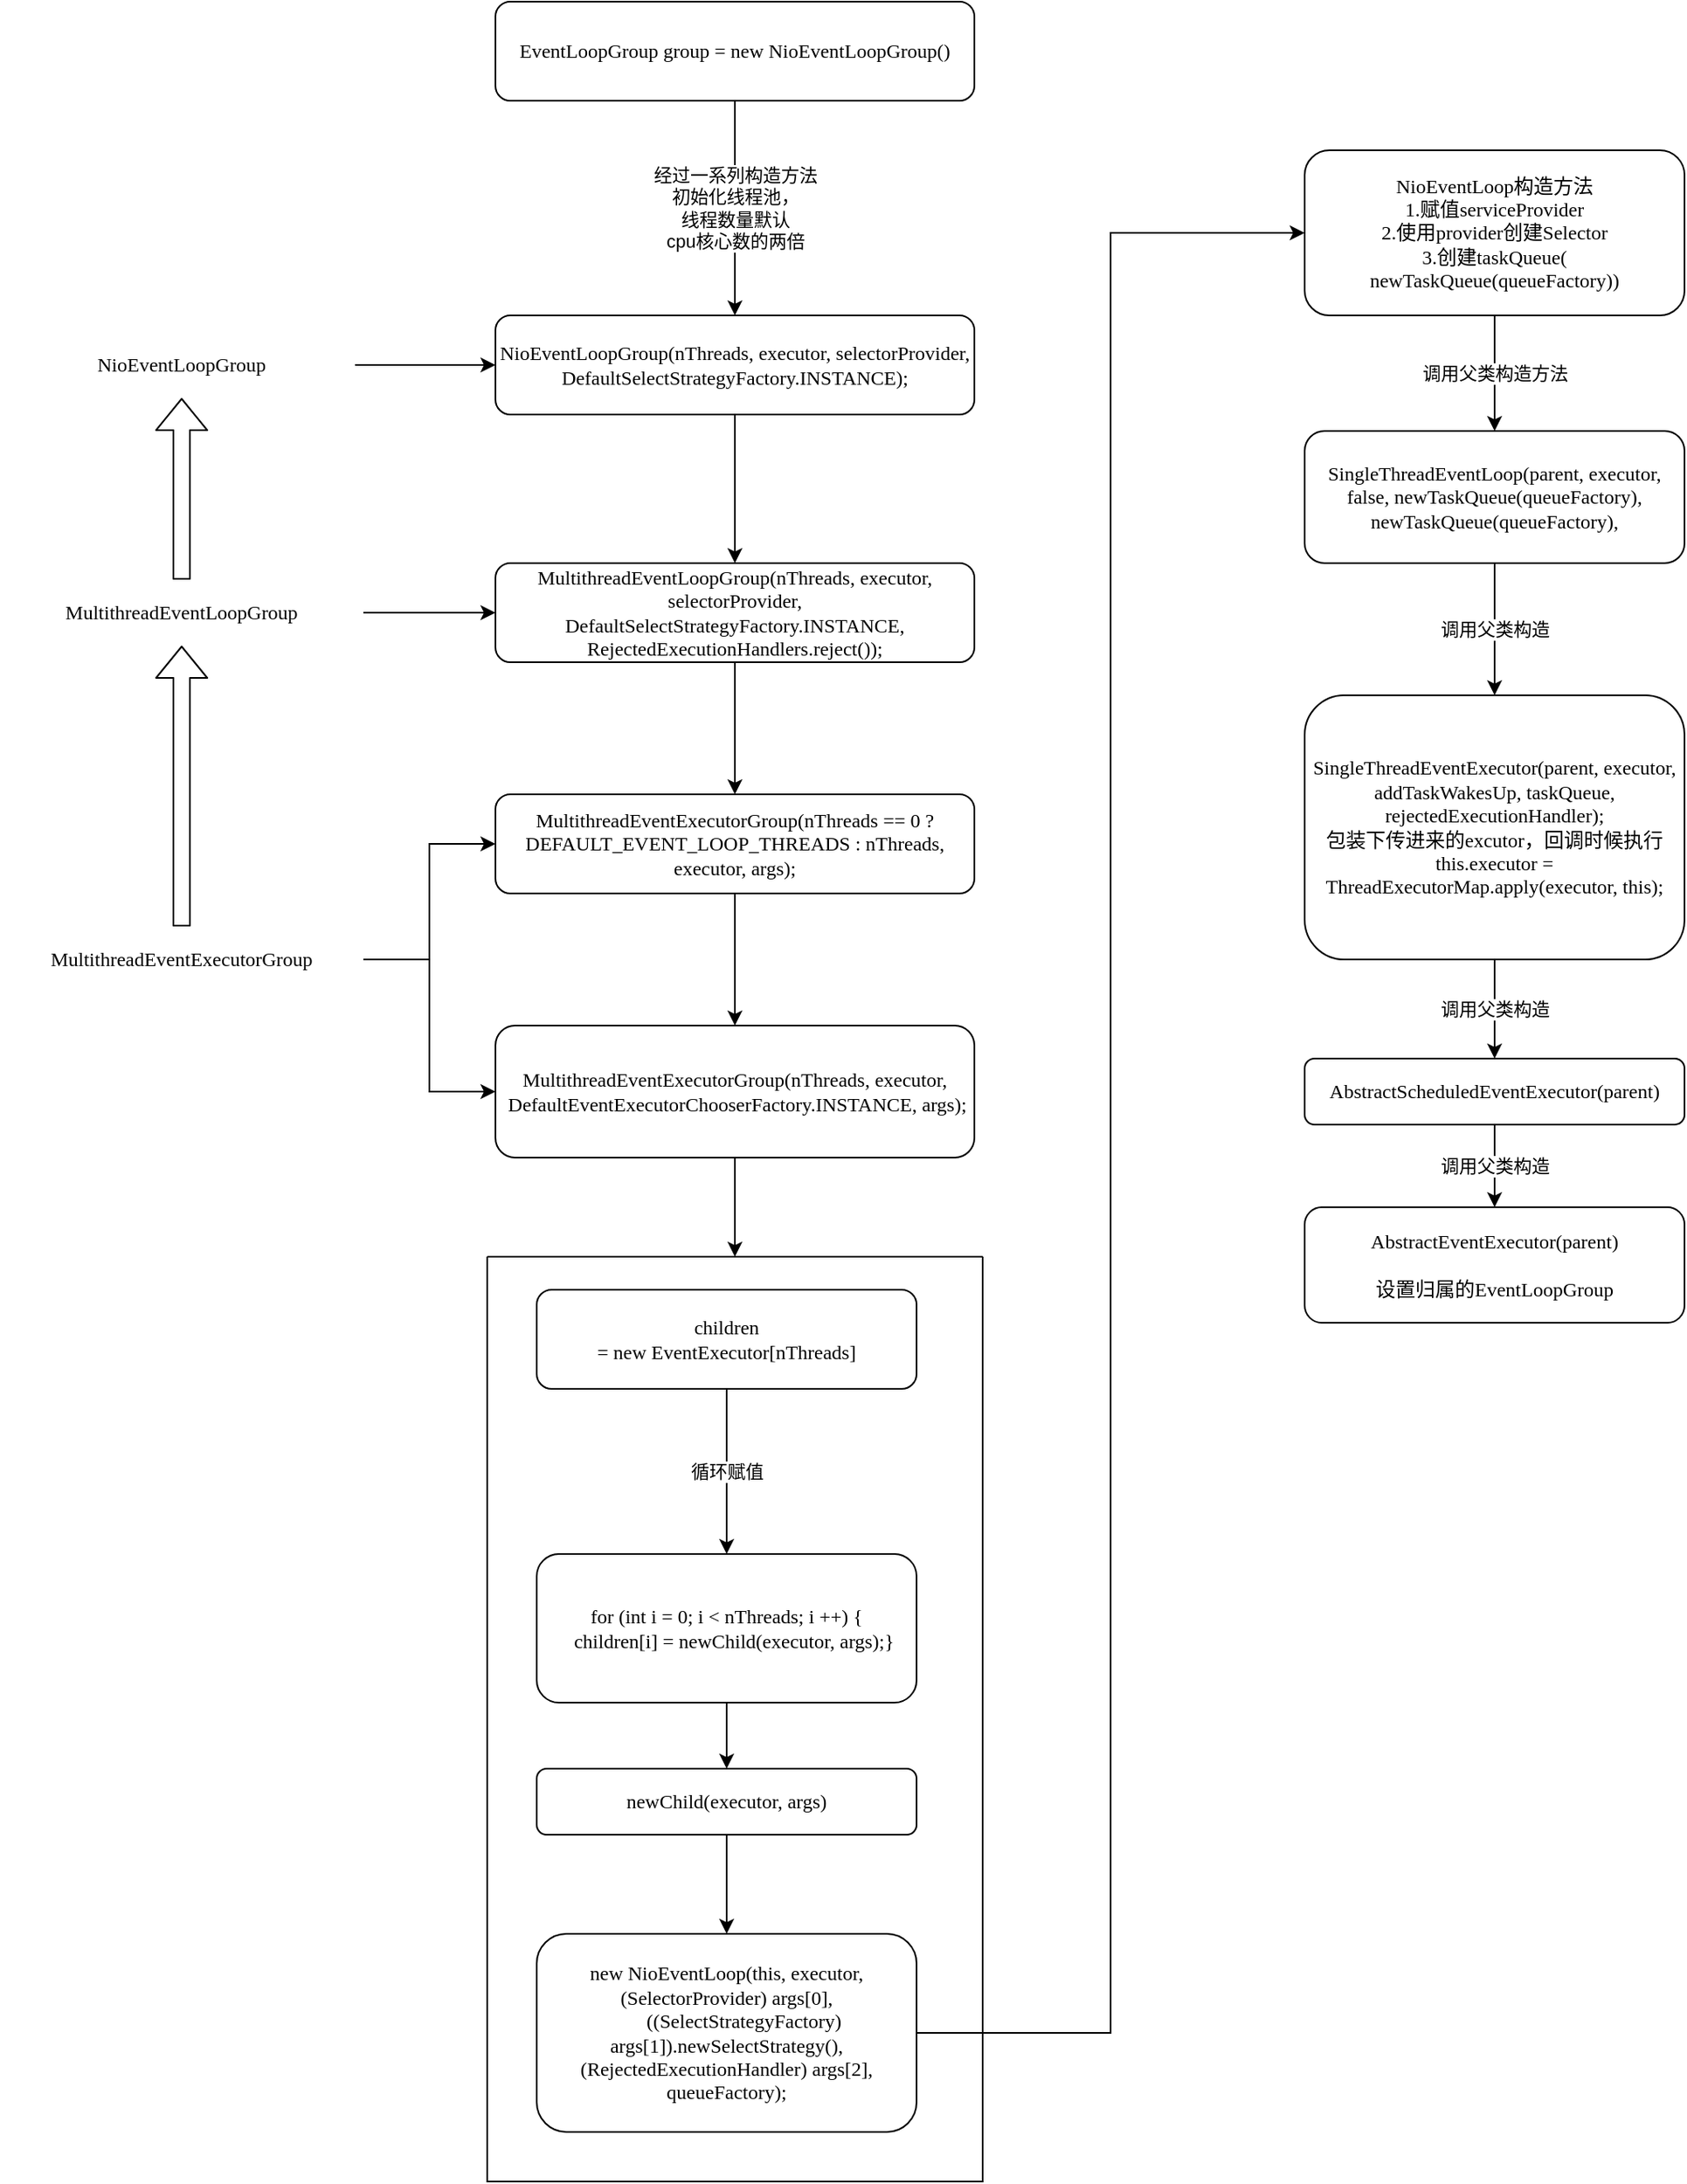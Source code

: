 <mxfile version="14.9.2" type="github"><diagram id="C5RBs43oDa-KdzZeNtuy" name="Page-1"><mxGraphModel dx="2692" dy="547" grid="1" gridSize="10" guides="1" tooltips="1" connect="1" arrows="1" fold="1" page="1" pageScale="1" pageWidth="827" pageHeight="1169" math="0" shadow="0"><root><mxCell id="WIyWlLk6GJQsqaUBKTNV-0"/><mxCell id="WIyWlLk6GJQsqaUBKTNV-1" parent="WIyWlLk6GJQsqaUBKTNV-0"/><mxCell id="ViQr8SO55YqNYNJ8lVar-2" value="经过一系列构造方法&lt;br&gt;初始化线程池，&lt;br&gt;线程数量默认&lt;br&gt;cpu核心数的两倍" style="edgeStyle=orthogonalEdgeStyle;rounded=0;orthogonalLoop=1;jettySize=auto;html=1;entryX=0.5;entryY=0;entryDx=0;entryDy=0;" parent="WIyWlLk6GJQsqaUBKTNV-1" source="WIyWlLk6GJQsqaUBKTNV-3" target="ViQr8SO55YqNYNJ8lVar-1" edge="1"><mxGeometry relative="1" as="geometry"/></mxCell><mxCell id="WIyWlLk6GJQsqaUBKTNV-3" value="EventLoopGroup group = new NioEventLoopGroup()" style="rounded=1;whiteSpace=wrap;html=1;fontSize=12;glass=0;strokeWidth=1;shadow=0;fontFamily=Lucida Console;" parent="WIyWlLk6GJQsqaUBKTNV-1" vertex="1"><mxGeometry x="-1160" y="10" width="290" height="60" as="geometry"/></mxCell><mxCell id="ViQr8SO55YqNYNJ8lVar-5" style="edgeStyle=orthogonalEdgeStyle;rounded=0;orthogonalLoop=1;jettySize=auto;html=1;exitX=0.5;exitY=1;exitDx=0;exitDy=0;fontFamily=Lucida Console;fontColor=#000000;" parent="WIyWlLk6GJQsqaUBKTNV-1" source="ViQr8SO55YqNYNJ8lVar-1" edge="1"><mxGeometry relative="1" as="geometry"><mxPoint x="-1015" y="350" as="targetPoint"/></mxGeometry></mxCell><mxCell id="ViQr8SO55YqNYNJ8lVar-1" value="NioEventLoopGroup(nThreads, executor, selectorProvider, DefaultSelectStrategyFactory.INSTANCE);" style="rounded=1;align=center;verticalAlign=middle;labelPosition=center;verticalLabelPosition=middle;labelBackgroundColor=none;html=1;whiteSpace=wrap;fontFamily=Lucida Console;" parent="WIyWlLk6GJQsqaUBKTNV-1" vertex="1"><mxGeometry x="-1160" y="200" width="290" height="60" as="geometry"/></mxCell><mxCell id="ViQr8SO55YqNYNJ8lVar-8" style="edgeStyle=orthogonalEdgeStyle;rounded=0;orthogonalLoop=1;jettySize=auto;html=1;exitX=0.5;exitY=1;exitDx=0;exitDy=0;entryX=0.5;entryY=0;entryDx=0;entryDy=0;fontFamily=Lucida Console;fontColor=#000000;" parent="WIyWlLk6GJQsqaUBKTNV-1" source="ViQr8SO55YqNYNJ8lVar-4" target="ViQr8SO55YqNYNJ8lVar-7" edge="1"><mxGeometry relative="1" as="geometry"/></mxCell><mxCell id="ViQr8SO55YqNYNJ8lVar-4" value="MultithreadEventLoopGroup(nThreads, executor, selectorProvider, DefaultSelectStrategyFactory.INSTANCE,&lt;br&gt;RejectedExecutionHandlers.reject());" style="rounded=1;align=center;verticalAlign=middle;labelPosition=center;verticalLabelPosition=middle;labelBackgroundColor=none;html=1;whiteSpace=wrap;fontFamily=Lucida Console;" parent="WIyWlLk6GJQsqaUBKTNV-1" vertex="1"><mxGeometry x="-1160" y="350" width="290" height="60" as="geometry"/></mxCell><mxCell id="ViQr8SO55YqNYNJ8lVar-10" style="edgeStyle=orthogonalEdgeStyle;rounded=0;orthogonalLoop=1;jettySize=auto;html=1;exitX=0.5;exitY=1;exitDx=0;exitDy=0;entryX=0.5;entryY=0;entryDx=0;entryDy=0;fontFamily=Lucida Console;fontColor=#000000;" parent="WIyWlLk6GJQsqaUBKTNV-1" source="ViQr8SO55YqNYNJ8lVar-7" target="ViQr8SO55YqNYNJ8lVar-9" edge="1"><mxGeometry relative="1" as="geometry"/></mxCell><mxCell id="ViQr8SO55YqNYNJ8lVar-7" value="MultithreadEventExecutorGroup(nThreads == 0 ? DEFAULT_EVENT_LOOP_THREADS : nThreads, executor, args);" style="rounded=1;align=center;verticalAlign=middle;labelPosition=center;verticalLabelPosition=middle;labelBackgroundColor=none;html=1;whiteSpace=wrap;fontFamily=Lucida Console;" parent="WIyWlLk6GJQsqaUBKTNV-1" vertex="1"><mxGeometry x="-1160" y="490" width="290" height="60" as="geometry"/></mxCell><mxCell id="ViQr8SO55YqNYNJ8lVar-39" style="edgeStyle=orthogonalEdgeStyle;rounded=0;orthogonalLoop=1;jettySize=auto;html=1;exitX=0.5;exitY=1;exitDx=0;exitDy=0;entryX=0.5;entryY=0;entryDx=0;entryDy=0;fontFamily=Lucida Console;fontColor=#000000;" parent="WIyWlLk6GJQsqaUBKTNV-1" source="ViQr8SO55YqNYNJ8lVar-9" target="ViQr8SO55YqNYNJ8lVar-38" edge="1"><mxGeometry relative="1" as="geometry"/></mxCell><mxCell id="ViQr8SO55YqNYNJ8lVar-9" value="MultithreadEventExecutorGroup(nThreads, executor,&lt;br&gt;&amp;nbsp;DefaultEventExecutorChooserFactory.INSTANCE, args);" style="rounded=1;align=center;verticalAlign=middle;labelPosition=center;verticalLabelPosition=middle;labelBackgroundColor=none;html=1;whiteSpace=wrap;fontFamily=Lucida Console;" parent="WIyWlLk6GJQsqaUBKTNV-1" vertex="1"><mxGeometry x="-1160" y="630" width="290" height="80" as="geometry"/></mxCell><mxCell id="ViQr8SO55YqNYNJ8lVar-17" style="edgeStyle=orthogonalEdgeStyle;rounded=0;orthogonalLoop=1;jettySize=auto;html=1;entryX=0;entryY=0.5;entryDx=0;entryDy=0;fontFamily=Lucida Console;fontColor=#000000;exitX=1;exitY=0.5;exitDx=0;exitDy=0;" parent="WIyWlLk6GJQsqaUBKTNV-1" source="ViQr8SO55YqNYNJ8lVar-19" target="ViQr8SO55YqNYNJ8lVar-7" edge="1"><mxGeometry relative="1" as="geometry"><mxPoint x="-1200" y="582.5" as="sourcePoint"/></mxGeometry></mxCell><mxCell id="ViQr8SO55YqNYNJ8lVar-20" style="edgeStyle=orthogonalEdgeStyle;rounded=0;orthogonalLoop=1;jettySize=auto;html=1;exitX=1;exitY=0.5;exitDx=0;exitDy=0;entryX=0;entryY=0.5;entryDx=0;entryDy=0;fontFamily=Lucida Console;fontColor=#000000;" parent="WIyWlLk6GJQsqaUBKTNV-1" source="ViQr8SO55YqNYNJ8lVar-19" target="ViQr8SO55YqNYNJ8lVar-9" edge="1"><mxGeometry relative="1" as="geometry"/></mxCell><mxCell id="ViQr8SO55YqNYNJ8lVar-19" value="MultithreadEventExecutorGroup" style="text;html=1;strokeColor=none;fillColor=none;align=center;verticalAlign=middle;whiteSpace=wrap;rounded=0;labelBackgroundColor=none;fontFamily=Lucida Console;fontColor=#000000;" parent="WIyWlLk6GJQsqaUBKTNV-1" vertex="1"><mxGeometry x="-1460" y="570" width="220" height="40" as="geometry"/></mxCell><mxCell id="ViQr8SO55YqNYNJ8lVar-23" style="edgeStyle=orthogonalEdgeStyle;rounded=0;orthogonalLoop=1;jettySize=auto;html=1;entryX=0;entryY=0.5;entryDx=0;entryDy=0;fontFamily=Lucida Console;fontColor=#000000;" parent="WIyWlLk6GJQsqaUBKTNV-1" source="ViQr8SO55YqNYNJ8lVar-21" target="ViQr8SO55YqNYNJ8lVar-4" edge="1"><mxGeometry relative="1" as="geometry"/></mxCell><mxCell id="ViQr8SO55YqNYNJ8lVar-21" value="MultithreadEventLoopGroup" style="text;html=1;strokeColor=none;fillColor=none;align=center;verticalAlign=middle;whiteSpace=wrap;rounded=0;labelBackgroundColor=none;fontFamily=Lucida Console;fontColor=#000000;" parent="WIyWlLk6GJQsqaUBKTNV-1" vertex="1"><mxGeometry x="-1460" y="360" width="220" height="40" as="geometry"/></mxCell><mxCell id="ViQr8SO55YqNYNJ8lVar-24" style="edgeStyle=orthogonalEdgeStyle;rounded=0;orthogonalLoop=1;jettySize=auto;html=1;entryX=0;entryY=0.5;entryDx=0;entryDy=0;fontFamily=Lucida Console;fontColor=#000000;" parent="WIyWlLk6GJQsqaUBKTNV-1" source="ViQr8SO55YqNYNJ8lVar-22" target="ViQr8SO55YqNYNJ8lVar-1" edge="1"><mxGeometry relative="1" as="geometry"/></mxCell><mxCell id="ViQr8SO55YqNYNJ8lVar-22" value="NioEventLoopGroup" style="text;html=1;strokeColor=none;fillColor=none;align=center;verticalAlign=middle;whiteSpace=wrap;rounded=0;labelBackgroundColor=none;fontFamily=Lucida Console;fontColor=#000000;" parent="WIyWlLk6GJQsqaUBKTNV-1" vertex="1"><mxGeometry x="-1455" y="210" width="210" height="40" as="geometry"/></mxCell><mxCell id="ViQr8SO55YqNYNJ8lVar-25" value="" style="shape=flexArrow;endArrow=classic;html=1;fontFamily=Lucida Console;fontColor=#000000;" parent="WIyWlLk6GJQsqaUBKTNV-1" target="ViQr8SO55YqNYNJ8lVar-22" edge="1"><mxGeometry width="50" height="50" relative="1" as="geometry"><mxPoint x="-1350" y="360" as="sourcePoint"/><mxPoint x="-1480" y="230" as="targetPoint"/></mxGeometry></mxCell><mxCell id="ViQr8SO55YqNYNJ8lVar-26" value="" style="shape=flexArrow;endArrow=classic;html=1;fontFamily=Lucida Console;fontColor=#000000;exitX=0.5;exitY=0;exitDx=0;exitDy=0;entryX=0.5;entryY=1;entryDx=0;entryDy=0;" parent="WIyWlLk6GJQsqaUBKTNV-1" source="ViQr8SO55YqNYNJ8lVar-19" target="ViQr8SO55YqNYNJ8lVar-21" edge="1"><mxGeometry width="50" height="50" relative="1" as="geometry"><mxPoint x="-1190" y="410" as="sourcePoint"/><mxPoint x="-1490" y="460" as="targetPoint"/></mxGeometry></mxCell><mxCell id="ViQr8SO55YqNYNJ8lVar-30" value="循环赋值" style="edgeStyle=orthogonalEdgeStyle;rounded=0;orthogonalLoop=1;jettySize=auto;html=1;exitX=0.5;exitY=1;exitDx=0;exitDy=0;entryX=0.5;entryY=0;entryDx=0;entryDy=0;fontFamily=Lucida Console;fontColor=#000000;" parent="WIyWlLk6GJQsqaUBKTNV-1" source="ViQr8SO55YqNYNJ8lVar-27" target="ViQr8SO55YqNYNJ8lVar-29" edge="1"><mxGeometry relative="1" as="geometry"/></mxCell><mxCell id="ViQr8SO55YqNYNJ8lVar-27" value="children &lt;br&gt;= new EventExecutor[nThreads]" style="rounded=1;align=center;verticalAlign=middle;labelPosition=center;verticalLabelPosition=middle;labelBackgroundColor=none;html=1;whiteSpace=wrap;fontFamily=Lucida Console;" parent="WIyWlLk6GJQsqaUBKTNV-1" vertex="1"><mxGeometry x="-1135" y="790" width="230" height="60" as="geometry"/></mxCell><mxCell id="ViQr8SO55YqNYNJ8lVar-32" style="edgeStyle=orthogonalEdgeStyle;rounded=0;orthogonalLoop=1;jettySize=auto;html=1;exitX=0.5;exitY=1;exitDx=0;exitDy=0;entryX=0.5;entryY=0;entryDx=0;entryDy=0;fontFamily=Lucida Console;fontColor=#000000;" parent="WIyWlLk6GJQsqaUBKTNV-1" source="ViQr8SO55YqNYNJ8lVar-29" target="ViQr8SO55YqNYNJ8lVar-31" edge="1"><mxGeometry relative="1" as="geometry"/></mxCell><mxCell id="ViQr8SO55YqNYNJ8lVar-29" value="&lt;div&gt;for (int i = 0; i &amp;lt; nThreads; i ++) {&lt;/div&gt;&lt;div&gt;&amp;nbsp; &amp;nbsp;children[i] = newChild(executor, args);&lt;span&gt;}&lt;/span&gt;&lt;/div&gt;" style="rounded=1;align=center;verticalAlign=middle;labelPosition=center;verticalLabelPosition=middle;labelBackgroundColor=none;html=1;whiteSpace=wrap;fontFamily=Lucida Console;" parent="WIyWlLk6GJQsqaUBKTNV-1" vertex="1"><mxGeometry x="-1135" y="950" width="230" height="90" as="geometry"/></mxCell><mxCell id="ViQr8SO55YqNYNJ8lVar-34" style="edgeStyle=orthogonalEdgeStyle;rounded=0;orthogonalLoop=1;jettySize=auto;html=1;exitX=0.5;exitY=1;exitDx=0;exitDy=0;entryX=0.5;entryY=0;entryDx=0;entryDy=0;fontFamily=Lucida Console;fontColor=#000000;" parent="WIyWlLk6GJQsqaUBKTNV-1" source="ViQr8SO55YqNYNJ8lVar-31" target="ViQr8SO55YqNYNJ8lVar-33" edge="1"><mxGeometry relative="1" as="geometry"/></mxCell><mxCell id="ViQr8SO55YqNYNJ8lVar-31" value="newChild(executor, args)" style="rounded=1;align=center;verticalAlign=middle;labelPosition=center;verticalLabelPosition=middle;labelBackgroundColor=none;html=1;whiteSpace=wrap;fontFamily=Lucida Console;" parent="WIyWlLk6GJQsqaUBKTNV-1" vertex="1"><mxGeometry x="-1135" y="1080" width="230" height="40" as="geometry"/></mxCell><mxCell id="ViQr8SO55YqNYNJ8lVar-37" style="edgeStyle=orthogonalEdgeStyle;rounded=0;orthogonalLoop=1;jettySize=auto;html=1;entryX=0;entryY=0.5;entryDx=0;entryDy=0;fontFamily=Lucida Console;fontColor=#000000;" parent="WIyWlLk6GJQsqaUBKTNV-1" source="ViQr8SO55YqNYNJ8lVar-33" target="ViQr8SO55YqNYNJ8lVar-36" edge="1"><mxGeometry relative="1" as="geometry"/></mxCell><mxCell id="ViQr8SO55YqNYNJ8lVar-33" value="&lt;div&gt;new NioEventLoop(this, executor, (SelectorProvider) args[0],&lt;/div&gt;&lt;div&gt;&amp;nbsp; &amp;nbsp; &amp;nbsp; &amp;nbsp;((SelectStrategyFactory) args[1]).newSelectStrategy(), (RejectedExecutionHandler) args[2], queueFactory);&lt;/div&gt;" style="rounded=1;align=center;verticalAlign=middle;labelPosition=center;verticalLabelPosition=middle;labelBackgroundColor=none;html=1;whiteSpace=wrap;fontFamily=Lucida Console;" parent="WIyWlLk6GJQsqaUBKTNV-1" vertex="1"><mxGeometry x="-1135" y="1180" width="230" height="120" as="geometry"/></mxCell><mxCell id="ViQr8SO55YqNYNJ8lVar-43" value="调用父类构造方法" style="edgeStyle=orthogonalEdgeStyle;rounded=0;orthogonalLoop=1;jettySize=auto;html=1;fontFamily=Lucida Console;fontColor=#000000;" parent="WIyWlLk6GJQsqaUBKTNV-1" source="ViQr8SO55YqNYNJ8lVar-36" target="ViQr8SO55YqNYNJ8lVar-41" edge="1"><mxGeometry relative="1" as="geometry"/></mxCell><mxCell id="ViQr8SO55YqNYNJ8lVar-36" value="&lt;div&gt;NioEventLoop&lt;span&gt;构造方法&lt;/span&gt;&lt;/div&gt;&lt;div&gt;1.赋值serviceProvider&lt;/div&gt;&lt;div&gt;2.使用provider创建Selector&lt;/div&gt;&lt;div&gt;3.创建taskQueue&lt;span&gt;(&lt;/span&gt;&lt;/div&gt;newTaskQueue(queueFactory)&lt;span&gt;)&lt;/span&gt;" style="rounded=1;align=center;verticalAlign=middle;labelPosition=center;verticalLabelPosition=middle;labelBackgroundColor=none;html=1;whiteSpace=wrap;fontFamily=Lucida Console;" parent="WIyWlLk6GJQsqaUBKTNV-1" vertex="1"><mxGeometry x="-670" y="100" width="230" height="100" as="geometry"/></mxCell><mxCell id="ViQr8SO55YqNYNJ8lVar-38" value="" style="swimlane;startSize=0;rounded=0;labelBackgroundColor=none;fontFamily=Lucida Console;fontColor=#000000;verticalAlign=middle;html=1;" parent="WIyWlLk6GJQsqaUBKTNV-1" vertex="1"><mxGeometry x="-1165" y="770" width="300" height="560" as="geometry"/></mxCell><mxCell id="ViQr8SO55YqNYNJ8lVar-45" value="调用父类构造" style="edgeStyle=orthogonalEdgeStyle;rounded=0;orthogonalLoop=1;jettySize=auto;html=1;exitX=0.5;exitY=1;exitDx=0;exitDy=0;entryX=0.5;entryY=0;entryDx=0;entryDy=0;fontFamily=Lucida Console;fontColor=#000000;" parent="WIyWlLk6GJQsqaUBKTNV-1" source="ViQr8SO55YqNYNJ8lVar-41" target="ViQr8SO55YqNYNJ8lVar-44" edge="1"><mxGeometry relative="1" as="geometry"/></mxCell><mxCell id="ViQr8SO55YqNYNJ8lVar-41" value="SingleThreadEventLoop(parent, executor, false, newTaskQueue(queueFactory), newTaskQueue(queueFactory)," style="rounded=1;align=center;verticalAlign=middle;labelPosition=center;verticalLabelPosition=middle;labelBackgroundColor=none;html=1;whiteSpace=wrap;fontFamily=Lucida Console;" parent="WIyWlLk6GJQsqaUBKTNV-1" vertex="1"><mxGeometry x="-670" y="270" width="230" height="80" as="geometry"/></mxCell><mxCell id="ViQr8SO55YqNYNJ8lVar-48" value="调用父类构造" style="edgeStyle=orthogonalEdgeStyle;rounded=0;orthogonalLoop=1;jettySize=auto;html=1;entryX=0.5;entryY=0;entryDx=0;entryDy=0;fontFamily=Lucida Console;fontColor=#000000;" parent="WIyWlLk6GJQsqaUBKTNV-1" source="ViQr8SO55YqNYNJ8lVar-44" target="ViQr8SO55YqNYNJ8lVar-46" edge="1"><mxGeometry relative="1" as="geometry"/></mxCell><mxCell id="ViQr8SO55YqNYNJ8lVar-44" value="SingleThreadEventExecutor(parent, executor, addTaskWakesUp, taskQueue, rejectedExecutionHandler);&lt;br&gt;包装下传进来的excutor，回调时候执行&lt;br&gt;this.executor = ThreadExecutorMap.apply(executor, this);" style="rounded=1;align=center;verticalAlign=middle;labelPosition=center;verticalLabelPosition=middle;labelBackgroundColor=none;html=1;whiteSpace=wrap;fontFamily=Lucida Console;" parent="WIyWlLk6GJQsqaUBKTNV-1" vertex="1"><mxGeometry x="-670" y="430" width="230" height="160" as="geometry"/></mxCell><mxCell id="ViQr8SO55YqNYNJ8lVar-49" value="调用父类构造" style="edgeStyle=orthogonalEdgeStyle;rounded=0;orthogonalLoop=1;jettySize=auto;html=1;entryX=0.5;entryY=0;entryDx=0;entryDy=0;fontFamily=Lucida Console;fontColor=#000000;" parent="WIyWlLk6GJQsqaUBKTNV-1" source="ViQr8SO55YqNYNJ8lVar-46" target="ViQr8SO55YqNYNJ8lVar-47" edge="1"><mxGeometry relative="1" as="geometry"/></mxCell><mxCell id="ViQr8SO55YqNYNJ8lVar-46" value="AbstractScheduledEventExecutor(parent)" style="rounded=1;align=center;verticalAlign=middle;labelPosition=center;verticalLabelPosition=middle;labelBackgroundColor=none;html=1;whiteSpace=wrap;fontFamily=Lucida Console;" parent="WIyWlLk6GJQsqaUBKTNV-1" vertex="1"><mxGeometry x="-670" y="650" width="230" height="40" as="geometry"/></mxCell><mxCell id="ViQr8SO55YqNYNJ8lVar-47" value="AbstractEventExecutor(parent)&lt;br&gt;&lt;br&gt;设置归属的EventLoopGroup" style="rounded=1;align=center;verticalAlign=middle;labelPosition=center;verticalLabelPosition=middle;labelBackgroundColor=none;html=1;whiteSpace=wrap;fontFamily=Lucida Console;" parent="WIyWlLk6GJQsqaUBKTNV-1" vertex="1"><mxGeometry x="-670" y="740" width="230" height="70" as="geometry"/></mxCell></root></mxGraphModel></diagram></mxfile>